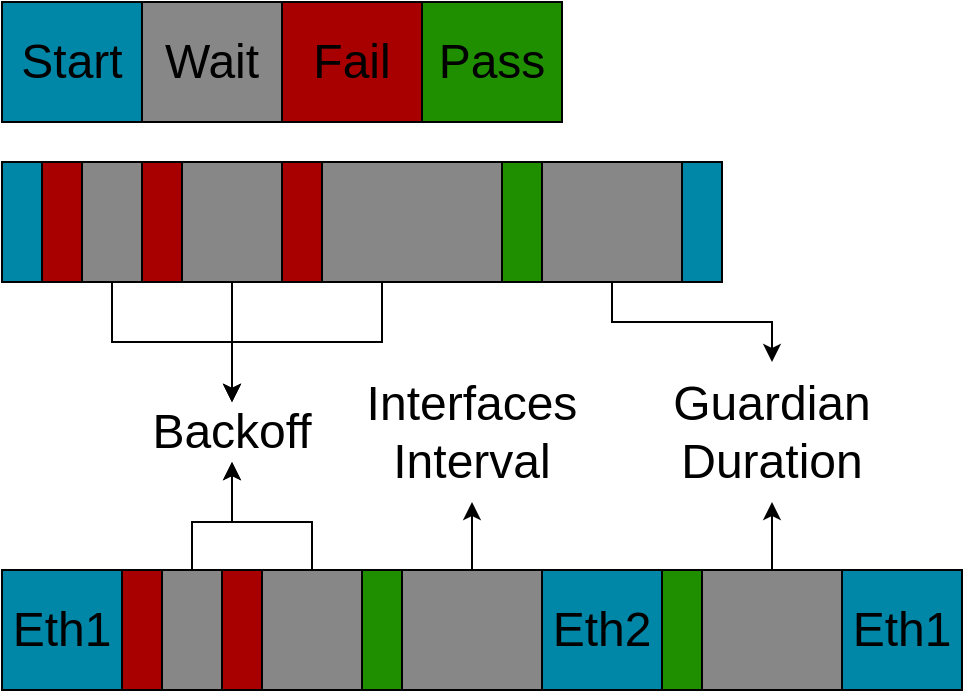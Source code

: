 <mxfile version="21.6.8" type="device">
  <diagram name="第 1 页" id="P7c6FvEwj9ApxSecfXY5">
    <mxGraphModel dx="780" dy="591" grid="1" gridSize="10" guides="1" tooltips="1" connect="1" arrows="1" fold="1" page="1" pageScale="1" pageWidth="827" pageHeight="1169" math="0" shadow="0">
      <root>
        <mxCell id="0" />
        <mxCell id="1" parent="0" />
        <mxCell id="dTV-B9cpsnrmzZdMv_JM-1" value="" style="rounded=0;whiteSpace=wrap;html=1;fillColor=#a80000;fontSize=24;" vertex="1" parent="1">
          <mxGeometry x="110" y="160" width="20" height="60" as="geometry" />
        </mxCell>
        <mxCell id="dTV-B9cpsnrmzZdMv_JM-2" value="Wait" style="rounded=0;whiteSpace=wrap;html=1;gradientColor=none;fillColor=#878787;fontSize=24;" vertex="1" parent="1">
          <mxGeometry x="160" y="80" width="70" height="60" as="geometry" />
        </mxCell>
        <mxCell id="dTV-B9cpsnrmzZdMv_JM-3" value="Pass" style="rounded=0;whiteSpace=wrap;html=1;fillColor=#1f8f00;fontSize=24;" vertex="1" parent="1">
          <mxGeometry x="300" y="80" width="70" height="60" as="geometry" />
        </mxCell>
        <mxCell id="dTV-B9cpsnrmzZdMv_JM-5" value="&lt;font style=&quot;font-size: 24px;&quot;&gt;Start&lt;br&gt;&lt;/font&gt;" style="rounded=0;whiteSpace=wrap;html=1;fillColor=#0087a8;" vertex="1" parent="1">
          <mxGeometry x="90" y="80" width="70" height="60" as="geometry" />
        </mxCell>
        <mxCell id="dTV-B9cpsnrmzZdMv_JM-6" value="" style="rounded=0;whiteSpace=wrap;html=1;fillColor=#0087a8;" vertex="1" parent="1">
          <mxGeometry x="90" y="160" width="20" height="60" as="geometry" />
        </mxCell>
        <mxCell id="dTV-B9cpsnrmzZdMv_JM-29" value="" style="edgeStyle=orthogonalEdgeStyle;rounded=0;orthogonalLoop=1;jettySize=auto;html=1;" edge="1" parent="1" source="dTV-B9cpsnrmzZdMv_JM-7" target="dTV-B9cpsnrmzZdMv_JM-30">
          <mxGeometry relative="1" as="geometry">
            <mxPoint x="145" y="260" as="targetPoint" />
            <Array as="points">
              <mxPoint x="145" y="250" />
              <mxPoint x="205" y="250" />
            </Array>
          </mxGeometry>
        </mxCell>
        <mxCell id="dTV-B9cpsnrmzZdMv_JM-7" value="" style="rounded=0;whiteSpace=wrap;html=1;gradientColor=none;fillColor=#878787;fontSize=24;" vertex="1" parent="1">
          <mxGeometry x="130" y="160" width="30" height="60" as="geometry" />
        </mxCell>
        <mxCell id="dTV-B9cpsnrmzZdMv_JM-8" value="" style="rounded=0;whiteSpace=wrap;html=1;fillColor=#a80000;fontSize=24;" vertex="1" parent="1">
          <mxGeometry x="160" y="160" width="20" height="60" as="geometry" />
        </mxCell>
        <mxCell id="dTV-B9cpsnrmzZdMv_JM-31" value="" style="edgeStyle=orthogonalEdgeStyle;rounded=0;orthogonalLoop=1;jettySize=auto;html=1;" edge="1" parent="1" source="dTV-B9cpsnrmzZdMv_JM-9" target="dTV-B9cpsnrmzZdMv_JM-30">
          <mxGeometry relative="1" as="geometry" />
        </mxCell>
        <mxCell id="dTV-B9cpsnrmzZdMv_JM-9" value="" style="rounded=0;whiteSpace=wrap;html=1;gradientColor=none;fillColor=#878787;fontSize=24;" vertex="1" parent="1">
          <mxGeometry x="180" y="160" width="50" height="60" as="geometry" />
        </mxCell>
        <mxCell id="dTV-B9cpsnrmzZdMv_JM-10" value="" style="rounded=0;whiteSpace=wrap;html=1;fillColor=#a80000;fontSize=24;" vertex="1" parent="1">
          <mxGeometry x="230" y="160" width="20" height="60" as="geometry" />
        </mxCell>
        <mxCell id="dTV-B9cpsnrmzZdMv_JM-32" style="edgeStyle=orthogonalEdgeStyle;rounded=0;orthogonalLoop=1;jettySize=auto;html=1;entryX=0.5;entryY=0;entryDx=0;entryDy=0;" edge="1" parent="1" source="dTV-B9cpsnrmzZdMv_JM-11" target="dTV-B9cpsnrmzZdMv_JM-30">
          <mxGeometry relative="1" as="geometry">
            <mxPoint x="240" y="270" as="targetPoint" />
            <Array as="points">
              <mxPoint x="280" y="250" />
              <mxPoint x="205" y="250" />
            </Array>
          </mxGeometry>
        </mxCell>
        <mxCell id="dTV-B9cpsnrmzZdMv_JM-11" value="" style="rounded=0;whiteSpace=wrap;html=1;gradientColor=none;fillColor=#878787;fontSize=24;" vertex="1" parent="1">
          <mxGeometry x="250" y="160" width="90" height="60" as="geometry" />
        </mxCell>
        <mxCell id="dTV-B9cpsnrmzZdMv_JM-12" value="Fail" style="rounded=0;whiteSpace=wrap;html=1;fillColor=#a80000;fontSize=24;" vertex="1" parent="1">
          <mxGeometry x="230" y="80" width="70" height="60" as="geometry" />
        </mxCell>
        <mxCell id="dTV-B9cpsnrmzZdMv_JM-13" value="" style="rounded=0;whiteSpace=wrap;html=1;fillColor=#1f8f00;fontSize=24;" vertex="1" parent="1">
          <mxGeometry x="340" y="160" width="20" height="60" as="geometry" />
        </mxCell>
        <mxCell id="dTV-B9cpsnrmzZdMv_JM-41" value="" style="edgeStyle=orthogonalEdgeStyle;rounded=0;orthogonalLoop=1;jettySize=auto;html=1;" edge="1" parent="1" source="dTV-B9cpsnrmzZdMv_JM-15" target="dTV-B9cpsnrmzZdMv_JM-39">
          <mxGeometry relative="1" as="geometry" />
        </mxCell>
        <mxCell id="dTV-B9cpsnrmzZdMv_JM-15" value="" style="rounded=0;whiteSpace=wrap;html=1;gradientColor=none;fillColor=#878787;fontSize=24;" vertex="1" parent="1">
          <mxGeometry x="360" y="160" width="70" height="60" as="geometry" />
        </mxCell>
        <mxCell id="dTV-B9cpsnrmzZdMv_JM-16" value="" style="rounded=0;whiteSpace=wrap;html=1;fillColor=#0087a8;" vertex="1" parent="1">
          <mxGeometry x="430" y="160" width="20" height="60" as="geometry" />
        </mxCell>
        <mxCell id="dTV-B9cpsnrmzZdMv_JM-17" value="&lt;font style=&quot;font-size: 24px;&quot;&gt;Eth1&lt;/font&gt;" style="rounded=0;whiteSpace=wrap;html=1;fillColor=#0087a8;" vertex="1" parent="1">
          <mxGeometry x="90" y="364" width="60" height="60" as="geometry" />
        </mxCell>
        <mxCell id="dTV-B9cpsnrmzZdMv_JM-18" value="" style="rounded=0;whiteSpace=wrap;html=1;fillColor=#a80000;fontSize=24;" vertex="1" parent="1">
          <mxGeometry x="150" y="364" width="20" height="60" as="geometry" />
        </mxCell>
        <mxCell id="dTV-B9cpsnrmzZdMv_JM-33" value="" style="edgeStyle=orthogonalEdgeStyle;rounded=0;orthogonalLoop=1;jettySize=auto;html=1;" edge="1" parent="1" source="dTV-B9cpsnrmzZdMv_JM-19" target="dTV-B9cpsnrmzZdMv_JM-30">
          <mxGeometry relative="1" as="geometry">
            <Array as="points">
              <mxPoint x="185" y="340" />
              <mxPoint x="205" y="340" />
            </Array>
          </mxGeometry>
        </mxCell>
        <mxCell id="dTV-B9cpsnrmzZdMv_JM-19" value="" style="rounded=0;whiteSpace=wrap;html=1;gradientColor=none;fillColor=#878787;fontSize=24;" vertex="1" parent="1">
          <mxGeometry x="170" y="364" width="30" height="60" as="geometry" />
        </mxCell>
        <mxCell id="dTV-B9cpsnrmzZdMv_JM-20" value="" style="rounded=0;whiteSpace=wrap;html=1;fillColor=#a80000;fontSize=24;" vertex="1" parent="1">
          <mxGeometry x="200" y="364" width="20" height="60" as="geometry" />
        </mxCell>
        <mxCell id="dTV-B9cpsnrmzZdMv_JM-34" value="" style="edgeStyle=orthogonalEdgeStyle;rounded=0;orthogonalLoop=1;jettySize=auto;html=1;" edge="1" parent="1" source="dTV-B9cpsnrmzZdMv_JM-21" target="dTV-B9cpsnrmzZdMv_JM-30">
          <mxGeometry relative="1" as="geometry">
            <Array as="points">
              <mxPoint x="245" y="340" />
              <mxPoint x="205" y="340" />
            </Array>
          </mxGeometry>
        </mxCell>
        <mxCell id="dTV-B9cpsnrmzZdMv_JM-21" value="" style="rounded=0;whiteSpace=wrap;html=1;gradientColor=none;fillColor=#878787;fontSize=24;" vertex="1" parent="1">
          <mxGeometry x="220" y="364" width="50" height="60" as="geometry" />
        </mxCell>
        <mxCell id="dTV-B9cpsnrmzZdMv_JM-22" value="" style="rounded=0;whiteSpace=wrap;html=1;fillColor=#1f8f00;fontSize=24;" vertex="1" parent="1">
          <mxGeometry x="270" y="364" width="20" height="60" as="geometry" />
        </mxCell>
        <mxCell id="dTV-B9cpsnrmzZdMv_JM-37" value="" style="edgeStyle=orthogonalEdgeStyle;rounded=0;orthogonalLoop=1;jettySize=auto;html=1;entryX=0.5;entryY=1;entryDx=0;entryDy=0;" edge="1" parent="1" source="dTV-B9cpsnrmzZdMv_JM-23" target="dTV-B9cpsnrmzZdMv_JM-38">
          <mxGeometry relative="1" as="geometry">
            <mxPoint x="325" y="340" as="targetPoint" />
          </mxGeometry>
        </mxCell>
        <mxCell id="dTV-B9cpsnrmzZdMv_JM-23" value="" style="rounded=0;whiteSpace=wrap;html=1;gradientColor=none;fillColor=#878787;fontSize=24;" vertex="1" parent="1">
          <mxGeometry x="290" y="364" width="70" height="60" as="geometry" />
        </mxCell>
        <mxCell id="dTV-B9cpsnrmzZdMv_JM-24" value="&lt;font style=&quot;font-size: 24px;&quot;&gt;Eth2&lt;/font&gt;" style="rounded=0;whiteSpace=wrap;html=1;fillColor=#0087a8;" vertex="1" parent="1">
          <mxGeometry x="360" y="364" width="60" height="60" as="geometry" />
        </mxCell>
        <mxCell id="dTV-B9cpsnrmzZdMv_JM-25" value="" style="rounded=0;whiteSpace=wrap;html=1;fillColor=#1f8f00;fontSize=24;" vertex="1" parent="1">
          <mxGeometry x="420" y="364" width="20" height="60" as="geometry" />
        </mxCell>
        <mxCell id="dTV-B9cpsnrmzZdMv_JM-40" value="" style="edgeStyle=orthogonalEdgeStyle;rounded=0;orthogonalLoop=1;jettySize=auto;html=1;" edge="1" parent="1" source="dTV-B9cpsnrmzZdMv_JM-26" target="dTV-B9cpsnrmzZdMv_JM-39">
          <mxGeometry relative="1" as="geometry" />
        </mxCell>
        <mxCell id="dTV-B9cpsnrmzZdMv_JM-26" value="" style="rounded=0;whiteSpace=wrap;html=1;gradientColor=none;fillColor=#878787;fontSize=24;" vertex="1" parent="1">
          <mxGeometry x="440" y="364" width="70" height="60" as="geometry" />
        </mxCell>
        <mxCell id="dTV-B9cpsnrmzZdMv_JM-30" value="Backoff" style="rounded=0;whiteSpace=wrap;html=1;gradientColor=none;fillColor=none;fontSize=24;strokeColor=none;" vertex="1" parent="1">
          <mxGeometry x="170" y="280" width="70" height="30" as="geometry" />
        </mxCell>
        <mxCell id="dTV-B9cpsnrmzZdMv_JM-38" value="Interfaces&lt;br&gt;Interval" style="rounded=0;whiteSpace=wrap;html=1;gradientColor=none;fillColor=none;fontSize=24;strokeColor=none;" vertex="1" parent="1">
          <mxGeometry x="270" y="260" width="110" height="70" as="geometry" />
        </mxCell>
        <mxCell id="dTV-B9cpsnrmzZdMv_JM-39" value="Guardian&lt;br&gt;Duration" style="rounded=0;whiteSpace=wrap;html=1;gradientColor=none;fillColor=none;fontSize=24;strokeColor=none;" vertex="1" parent="1">
          <mxGeometry x="420" y="260" width="110" height="70" as="geometry" />
        </mxCell>
        <mxCell id="dTV-B9cpsnrmzZdMv_JM-42" value="&lt;font style=&quot;font-size: 24px;&quot;&gt;Eth1&lt;/font&gt;" style="rounded=0;whiteSpace=wrap;html=1;fillColor=#0087a8;" vertex="1" parent="1">
          <mxGeometry x="510" y="364" width="60" height="60" as="geometry" />
        </mxCell>
      </root>
    </mxGraphModel>
  </diagram>
</mxfile>
